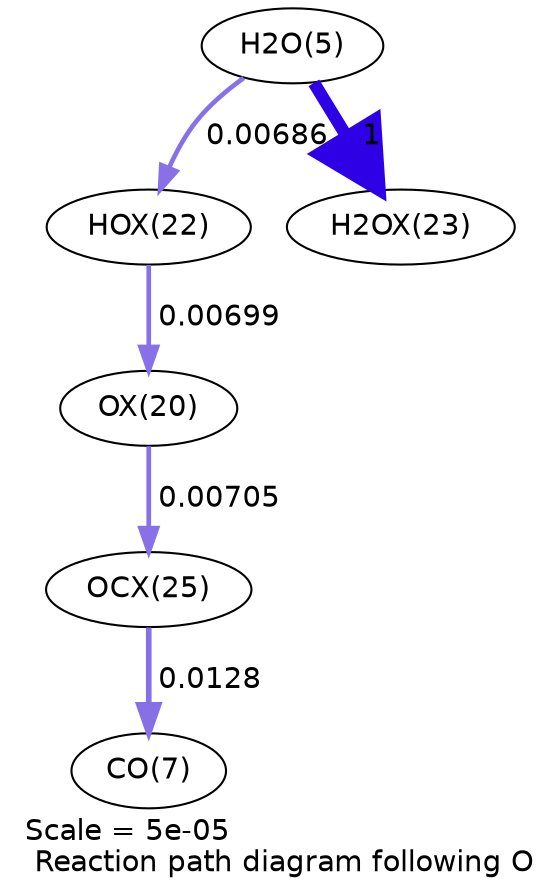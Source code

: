 digraph reaction_paths {
center=1;
s25 -> s23[fontname="Helvetica", penwidth=2.25, arrowsize=1.13, color="0.7, 0.507, 0.9"
, label=" 0.00699"];
s23 -> s28[fontname="Helvetica", penwidth=2.26, arrowsize=1.13, color="0.7, 0.507, 0.9"
, label=" 0.00705"];
s7 -> s25[fontname="Helvetica", penwidth=2.24, arrowsize=1.12, color="0.7, 0.507, 0.9"
, label=" 0.00686"];
s7 -> s26[fontname="Helvetica", penwidth=6, arrowsize=3, color="0.7, 1.5, 0.9"
, label=" 1"];
s28 -> s9[fontname="Helvetica", penwidth=2.71, arrowsize=1.35, color="0.7, 0.513, 0.9"
, label=" 0.0128"];
s7 [ fontname="Helvetica", label="H2O(5)"];
s9 [ fontname="Helvetica", label="CO(7)"];
s23 [ fontname="Helvetica", label="OX(20)"];
s25 [ fontname="Helvetica", label="HOX(22)"];
s26 [ fontname="Helvetica", label="H2OX(23)"];
s28 [ fontname="Helvetica", label="OCX(25)"];
 label = "Scale = 5e-05\l Reaction path diagram following O";
 fontname = "Helvetica";
}
